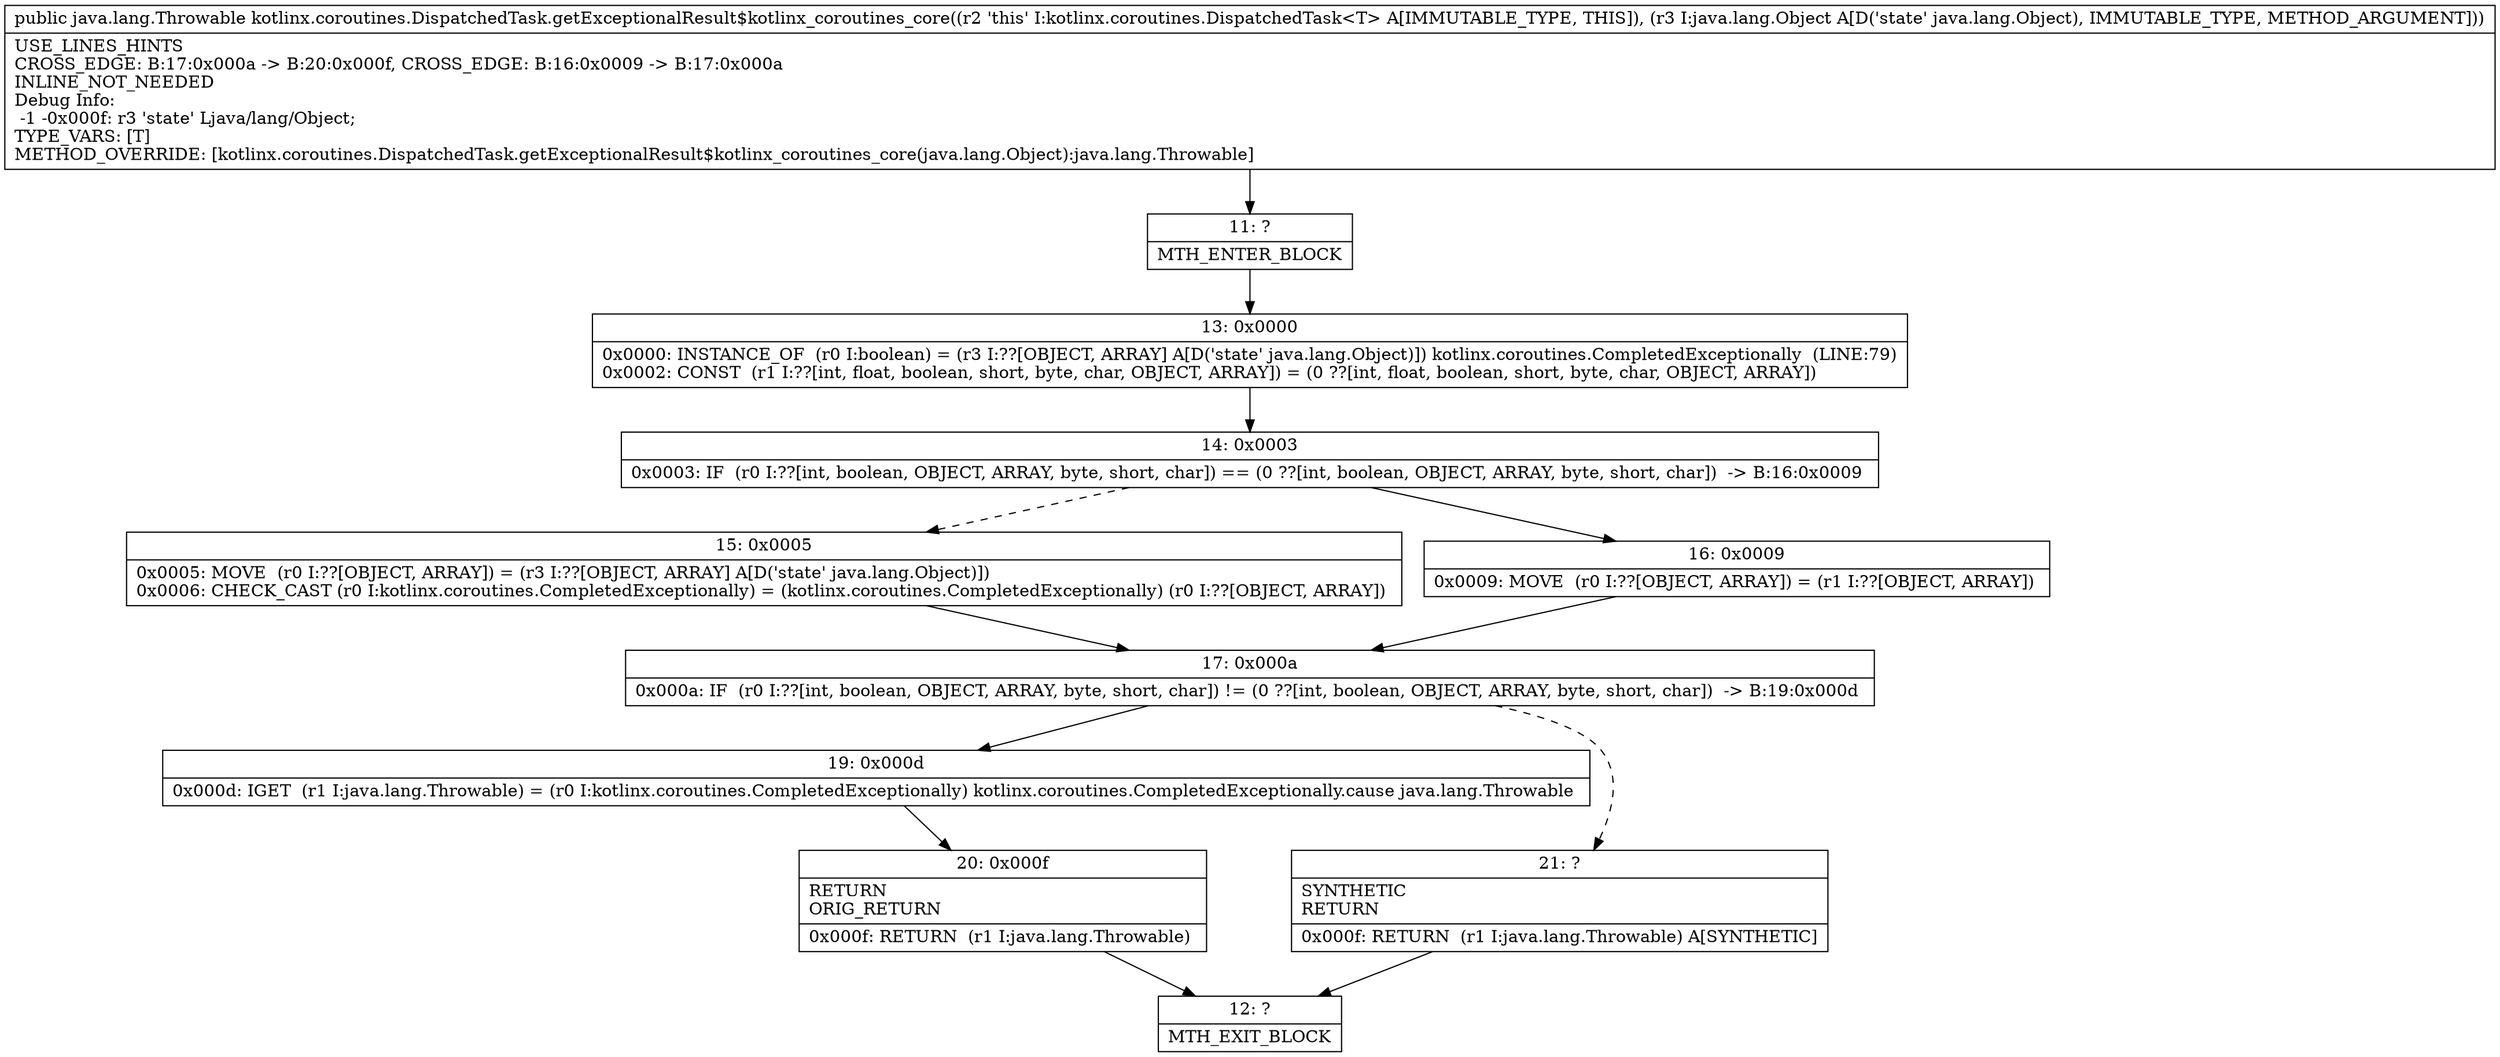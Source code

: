 digraph "CFG forkotlinx.coroutines.DispatchedTask.getExceptionalResult$kotlinx_coroutines_core(Ljava\/lang\/Object;)Ljava\/lang\/Throwable;" {
Node_11 [shape=record,label="{11\:\ ?|MTH_ENTER_BLOCK\l}"];
Node_13 [shape=record,label="{13\:\ 0x0000|0x0000: INSTANCE_OF  (r0 I:boolean) = (r3 I:??[OBJECT, ARRAY] A[D('state' java.lang.Object)]) kotlinx.coroutines.CompletedExceptionally  (LINE:79)\l0x0002: CONST  (r1 I:??[int, float, boolean, short, byte, char, OBJECT, ARRAY]) = (0 ??[int, float, boolean, short, byte, char, OBJECT, ARRAY]) \l}"];
Node_14 [shape=record,label="{14\:\ 0x0003|0x0003: IF  (r0 I:??[int, boolean, OBJECT, ARRAY, byte, short, char]) == (0 ??[int, boolean, OBJECT, ARRAY, byte, short, char])  \-\> B:16:0x0009 \l}"];
Node_15 [shape=record,label="{15\:\ 0x0005|0x0005: MOVE  (r0 I:??[OBJECT, ARRAY]) = (r3 I:??[OBJECT, ARRAY] A[D('state' java.lang.Object)]) \l0x0006: CHECK_CAST (r0 I:kotlinx.coroutines.CompletedExceptionally) = (kotlinx.coroutines.CompletedExceptionally) (r0 I:??[OBJECT, ARRAY]) \l}"];
Node_17 [shape=record,label="{17\:\ 0x000a|0x000a: IF  (r0 I:??[int, boolean, OBJECT, ARRAY, byte, short, char]) != (0 ??[int, boolean, OBJECT, ARRAY, byte, short, char])  \-\> B:19:0x000d \l}"];
Node_19 [shape=record,label="{19\:\ 0x000d|0x000d: IGET  (r1 I:java.lang.Throwable) = (r0 I:kotlinx.coroutines.CompletedExceptionally) kotlinx.coroutines.CompletedExceptionally.cause java.lang.Throwable \l}"];
Node_20 [shape=record,label="{20\:\ 0x000f|RETURN\lORIG_RETURN\l|0x000f: RETURN  (r1 I:java.lang.Throwable) \l}"];
Node_12 [shape=record,label="{12\:\ ?|MTH_EXIT_BLOCK\l}"];
Node_21 [shape=record,label="{21\:\ ?|SYNTHETIC\lRETURN\l|0x000f: RETURN  (r1 I:java.lang.Throwable) A[SYNTHETIC]\l}"];
Node_16 [shape=record,label="{16\:\ 0x0009|0x0009: MOVE  (r0 I:??[OBJECT, ARRAY]) = (r1 I:??[OBJECT, ARRAY]) \l}"];
MethodNode[shape=record,label="{public java.lang.Throwable kotlinx.coroutines.DispatchedTask.getExceptionalResult$kotlinx_coroutines_core((r2 'this' I:kotlinx.coroutines.DispatchedTask\<T\> A[IMMUTABLE_TYPE, THIS]), (r3 I:java.lang.Object A[D('state' java.lang.Object), IMMUTABLE_TYPE, METHOD_ARGUMENT]))  | USE_LINES_HINTS\lCROSS_EDGE: B:17:0x000a \-\> B:20:0x000f, CROSS_EDGE: B:16:0x0009 \-\> B:17:0x000a\lINLINE_NOT_NEEDED\lDebug Info:\l  \-1 \-0x000f: r3 'state' Ljava\/lang\/Object;\lTYPE_VARS: [T]\lMETHOD_OVERRIDE: [kotlinx.coroutines.DispatchedTask.getExceptionalResult$kotlinx_coroutines_core(java.lang.Object):java.lang.Throwable]\l}"];
MethodNode -> Node_11;Node_11 -> Node_13;
Node_13 -> Node_14;
Node_14 -> Node_15[style=dashed];
Node_14 -> Node_16;
Node_15 -> Node_17;
Node_17 -> Node_19;
Node_17 -> Node_21[style=dashed];
Node_19 -> Node_20;
Node_20 -> Node_12;
Node_21 -> Node_12;
Node_16 -> Node_17;
}

